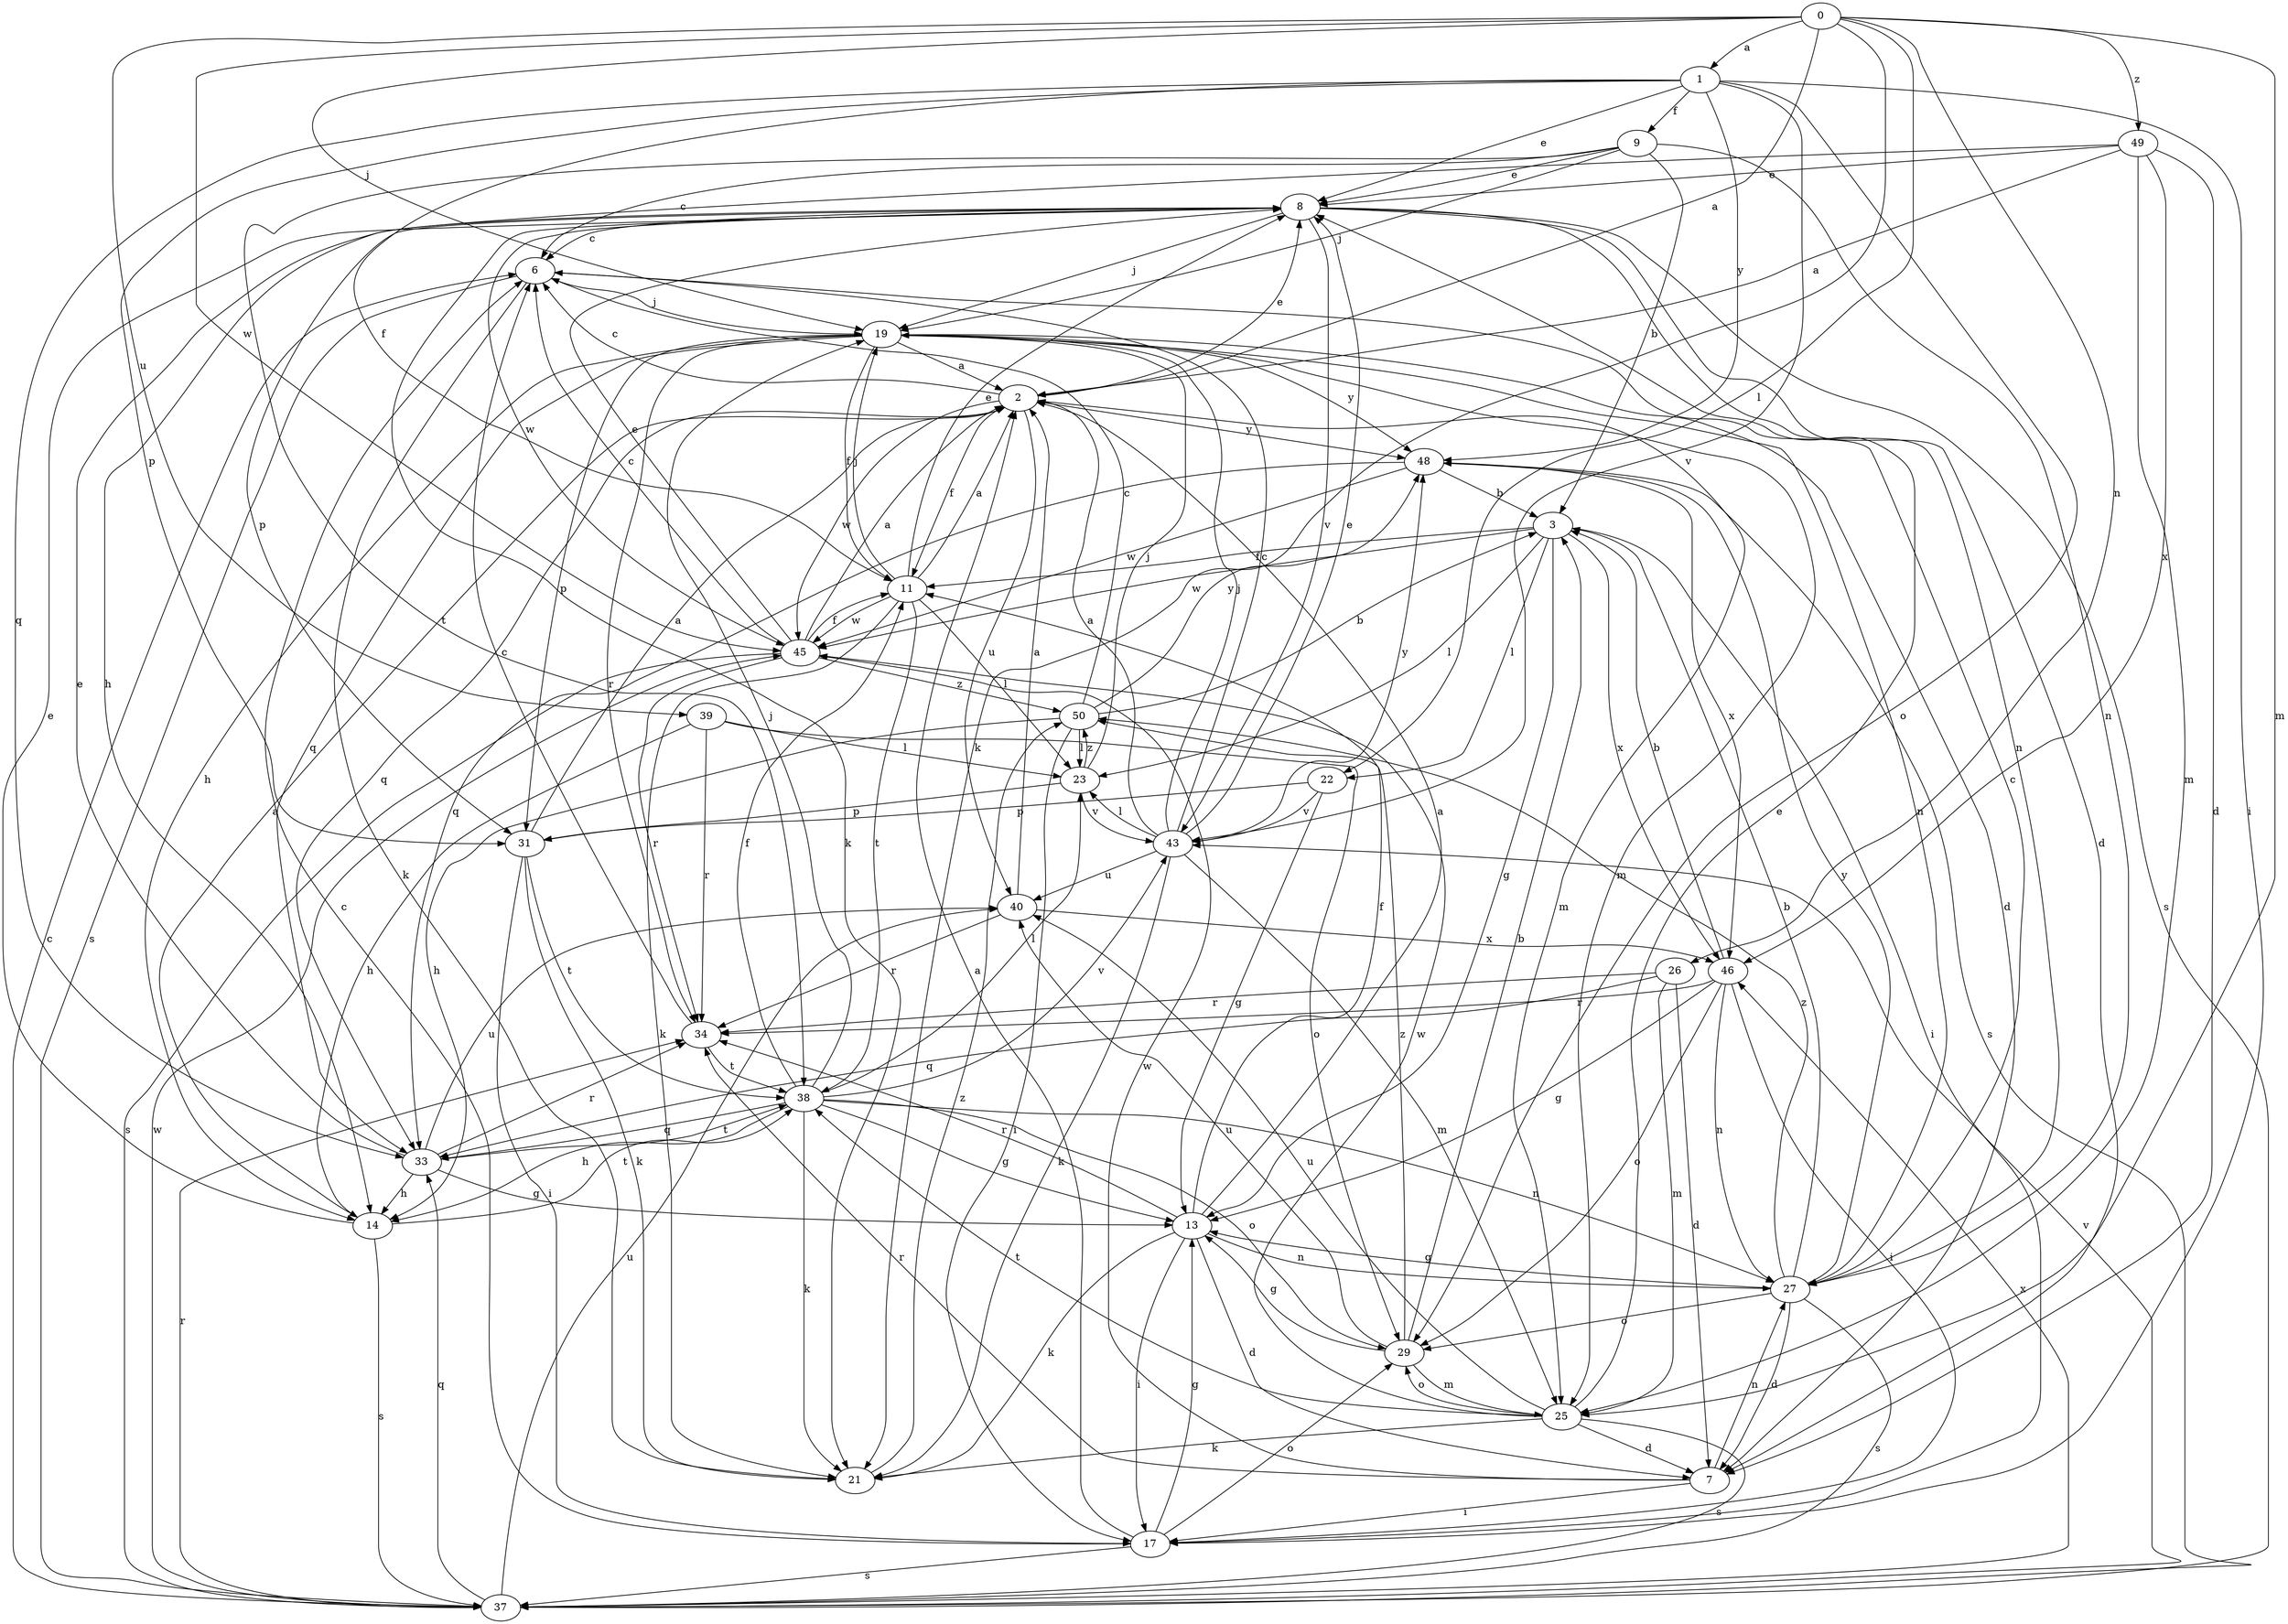 strict digraph  {
0;
1;
2;
3;
6;
7;
8;
9;
11;
13;
14;
17;
19;
21;
22;
23;
25;
26;
27;
29;
31;
33;
34;
37;
38;
39;
40;
43;
45;
46;
48;
49;
50;
0 -> 1  [label=a];
0 -> 2  [label=a];
0 -> 19  [label=j];
0 -> 21  [label=k];
0 -> 22  [label=l];
0 -> 25  [label=m];
0 -> 26  [label=n];
0 -> 39  [label=u];
0 -> 45  [label=w];
0 -> 49  [label=z];
1 -> 8  [label=e];
1 -> 9  [label=f];
1 -> 11  [label=f];
1 -> 17  [label=i];
1 -> 29  [label=o];
1 -> 31  [label=p];
1 -> 33  [label=q];
1 -> 43  [label=v];
1 -> 48  [label=y];
2 -> 6  [label=c];
2 -> 8  [label=e];
2 -> 11  [label=f];
2 -> 25  [label=m];
2 -> 33  [label=q];
2 -> 40  [label=u];
2 -> 45  [label=w];
2 -> 48  [label=y];
3 -> 11  [label=f];
3 -> 13  [label=g];
3 -> 17  [label=i];
3 -> 22  [label=l];
3 -> 23  [label=l];
3 -> 45  [label=w];
3 -> 46  [label=x];
6 -> 19  [label=j];
6 -> 21  [label=k];
6 -> 37  [label=s];
7 -> 17  [label=i];
7 -> 27  [label=n];
7 -> 34  [label=r];
7 -> 45  [label=w];
8 -> 6  [label=c];
8 -> 7  [label=d];
8 -> 19  [label=j];
8 -> 21  [label=k];
8 -> 27  [label=n];
8 -> 31  [label=p];
8 -> 37  [label=s];
8 -> 43  [label=v];
8 -> 45  [label=w];
9 -> 3  [label=b];
9 -> 6  [label=c];
9 -> 8  [label=e];
9 -> 19  [label=j];
9 -> 27  [label=n];
9 -> 38  [label=t];
11 -> 2  [label=a];
11 -> 8  [label=e];
11 -> 19  [label=j];
11 -> 21  [label=k];
11 -> 23  [label=l];
11 -> 38  [label=t];
11 -> 45  [label=w];
13 -> 2  [label=a];
13 -> 7  [label=d];
13 -> 11  [label=f];
13 -> 17  [label=i];
13 -> 21  [label=k];
13 -> 27  [label=n];
13 -> 34  [label=r];
14 -> 2  [label=a];
14 -> 8  [label=e];
14 -> 37  [label=s];
14 -> 38  [label=t];
17 -> 2  [label=a];
17 -> 6  [label=c];
17 -> 13  [label=g];
17 -> 29  [label=o];
17 -> 37  [label=s];
19 -> 2  [label=a];
19 -> 7  [label=d];
19 -> 11  [label=f];
19 -> 14  [label=h];
19 -> 25  [label=m];
19 -> 27  [label=n];
19 -> 31  [label=p];
19 -> 33  [label=q];
19 -> 34  [label=r];
19 -> 48  [label=y];
21 -> 50  [label=z];
22 -> 13  [label=g];
22 -> 31  [label=p];
22 -> 43  [label=v];
23 -> 19  [label=j];
23 -> 31  [label=p];
23 -> 43  [label=v];
23 -> 50  [label=z];
25 -> 7  [label=d];
25 -> 8  [label=e];
25 -> 21  [label=k];
25 -> 29  [label=o];
25 -> 37  [label=s];
25 -> 38  [label=t];
25 -> 40  [label=u];
25 -> 45  [label=w];
26 -> 7  [label=d];
26 -> 25  [label=m];
26 -> 33  [label=q];
26 -> 34  [label=r];
27 -> 3  [label=b];
27 -> 6  [label=c];
27 -> 7  [label=d];
27 -> 13  [label=g];
27 -> 29  [label=o];
27 -> 37  [label=s];
27 -> 48  [label=y];
27 -> 50  [label=z];
29 -> 3  [label=b];
29 -> 13  [label=g];
29 -> 25  [label=m];
29 -> 40  [label=u];
29 -> 50  [label=z];
31 -> 2  [label=a];
31 -> 17  [label=i];
31 -> 21  [label=k];
31 -> 38  [label=t];
33 -> 8  [label=e];
33 -> 13  [label=g];
33 -> 14  [label=h];
33 -> 34  [label=r];
33 -> 38  [label=t];
33 -> 40  [label=u];
34 -> 6  [label=c];
34 -> 38  [label=t];
37 -> 6  [label=c];
37 -> 33  [label=q];
37 -> 34  [label=r];
37 -> 40  [label=u];
37 -> 43  [label=v];
37 -> 45  [label=w];
37 -> 46  [label=x];
38 -> 11  [label=f];
38 -> 13  [label=g];
38 -> 14  [label=h];
38 -> 19  [label=j];
38 -> 21  [label=k];
38 -> 23  [label=l];
38 -> 27  [label=n];
38 -> 29  [label=o];
38 -> 33  [label=q];
38 -> 43  [label=v];
39 -> 14  [label=h];
39 -> 23  [label=l];
39 -> 29  [label=o];
39 -> 34  [label=r];
40 -> 2  [label=a];
40 -> 34  [label=r];
40 -> 46  [label=x];
43 -> 2  [label=a];
43 -> 6  [label=c];
43 -> 8  [label=e];
43 -> 19  [label=j];
43 -> 21  [label=k];
43 -> 23  [label=l];
43 -> 25  [label=m];
43 -> 40  [label=u];
43 -> 48  [label=y];
45 -> 2  [label=a];
45 -> 6  [label=c];
45 -> 8  [label=e];
45 -> 11  [label=f];
45 -> 34  [label=r];
45 -> 37  [label=s];
45 -> 50  [label=z];
46 -> 3  [label=b];
46 -> 13  [label=g];
46 -> 17  [label=i];
46 -> 27  [label=n];
46 -> 29  [label=o];
46 -> 34  [label=r];
48 -> 3  [label=b];
48 -> 33  [label=q];
48 -> 37  [label=s];
48 -> 45  [label=w];
48 -> 46  [label=x];
49 -> 2  [label=a];
49 -> 7  [label=d];
49 -> 8  [label=e];
49 -> 14  [label=h];
49 -> 25  [label=m];
49 -> 46  [label=x];
50 -> 3  [label=b];
50 -> 6  [label=c];
50 -> 14  [label=h];
50 -> 17  [label=i];
50 -> 23  [label=l];
50 -> 48  [label=y];
}
